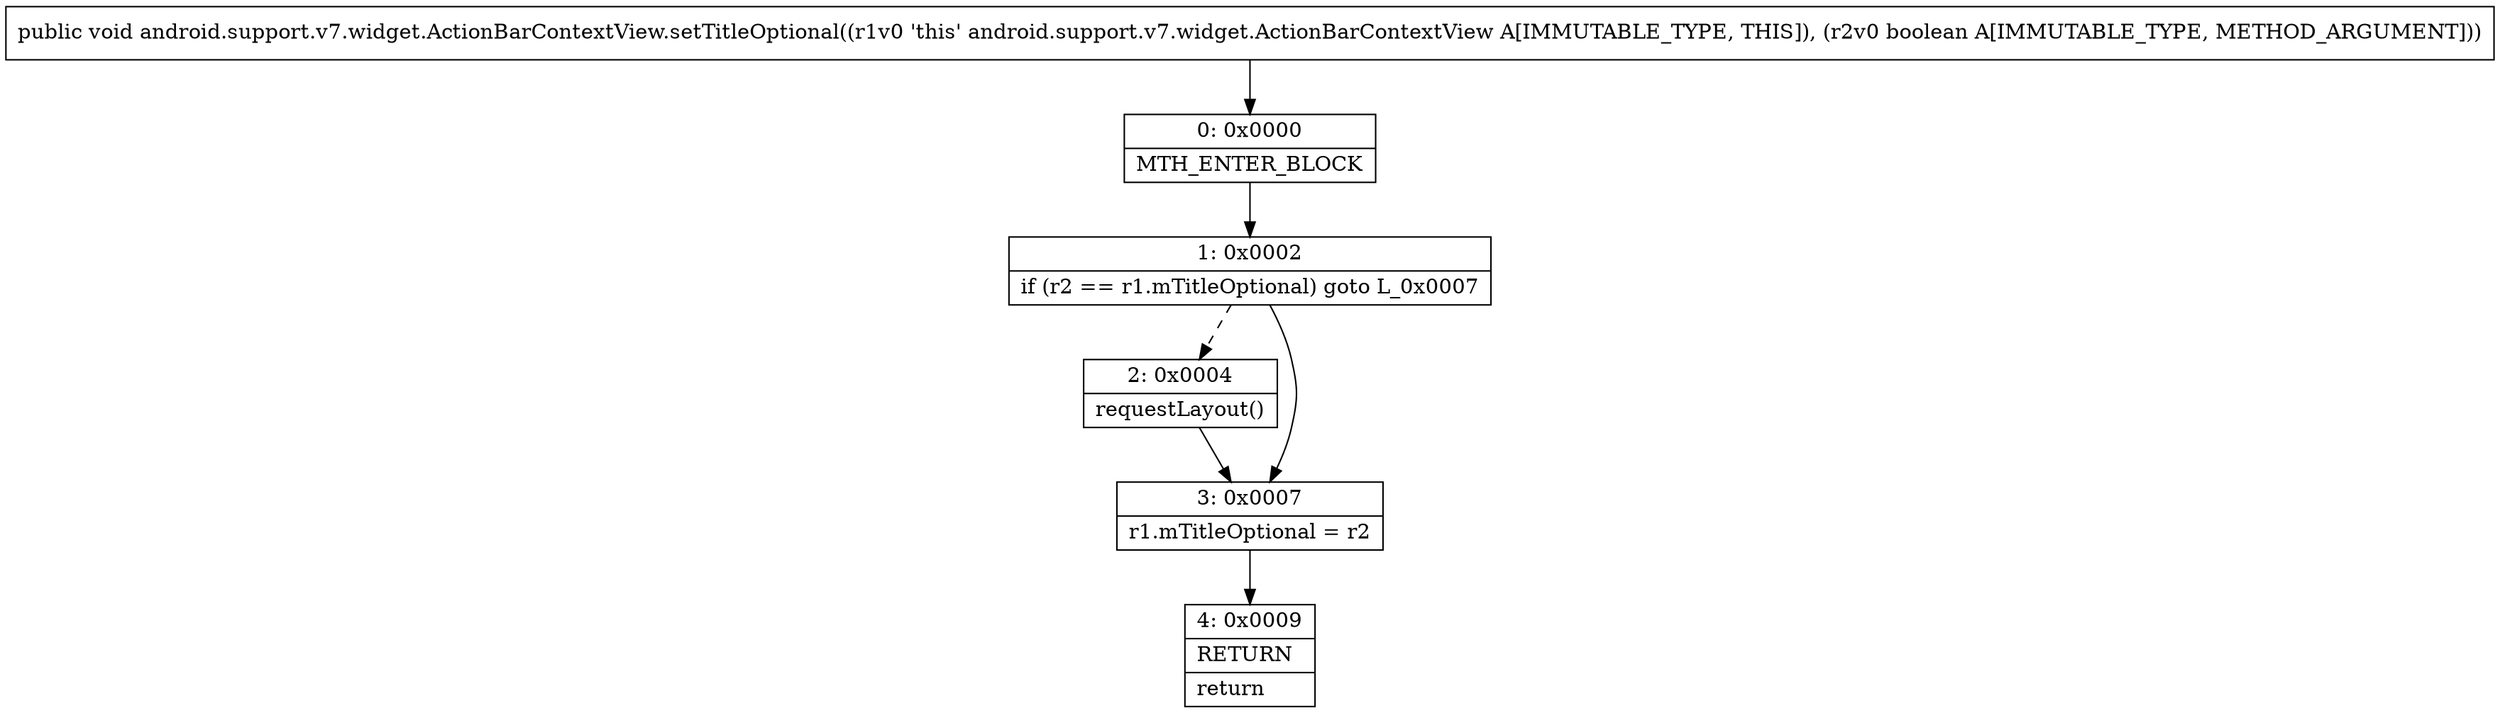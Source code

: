 digraph "CFG forandroid.support.v7.widget.ActionBarContextView.setTitleOptional(Z)V" {
Node_0 [shape=record,label="{0\:\ 0x0000|MTH_ENTER_BLOCK\l}"];
Node_1 [shape=record,label="{1\:\ 0x0002|if (r2 == r1.mTitleOptional) goto L_0x0007\l}"];
Node_2 [shape=record,label="{2\:\ 0x0004|requestLayout()\l}"];
Node_3 [shape=record,label="{3\:\ 0x0007|r1.mTitleOptional = r2\l}"];
Node_4 [shape=record,label="{4\:\ 0x0009|RETURN\l|return\l}"];
MethodNode[shape=record,label="{public void android.support.v7.widget.ActionBarContextView.setTitleOptional((r1v0 'this' android.support.v7.widget.ActionBarContextView A[IMMUTABLE_TYPE, THIS]), (r2v0 boolean A[IMMUTABLE_TYPE, METHOD_ARGUMENT])) }"];
MethodNode -> Node_0;
Node_0 -> Node_1;
Node_1 -> Node_2[style=dashed];
Node_1 -> Node_3;
Node_2 -> Node_3;
Node_3 -> Node_4;
}


